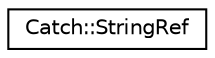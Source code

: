 digraph "Graphical Class Hierarchy"
{
  edge [fontname="Helvetica",fontsize="10",labelfontname="Helvetica",labelfontsize="10"];
  node [fontname="Helvetica",fontsize="10",shape=record];
  rankdir="LR";
  Node0 [label="Catch::StringRef",height=0.2,width=0.4,color="black", fillcolor="white", style="filled",URL="$classCatch_1_1StringRef.html"];
}

